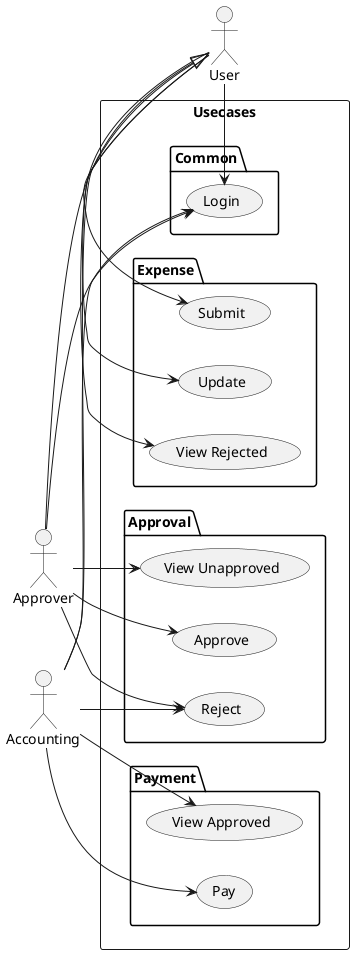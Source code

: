 @startuml usecases

left to right direction

actor User
actor Approver
actor Accounting

Approver --|> User
Accounting --|> User

rectangle Usecases {
  package Common {
    User -> (Login)
    Approver -> (Login)
    Accounting -> (Login)
  }

  package Expense {
    User -> (View Rejected)
    User -> (Submit)
    User -> (Update)
  }

  package Approval {
    Approver -> (View Unapproved)
    Approver -> (Approve)
    Approver -> (Reject)
  }

  package Payment {
    Accounting -> (View Approved)
    Accounting -> (Pay)
    Accounting -> (Reject)
  }
}

@enduml

